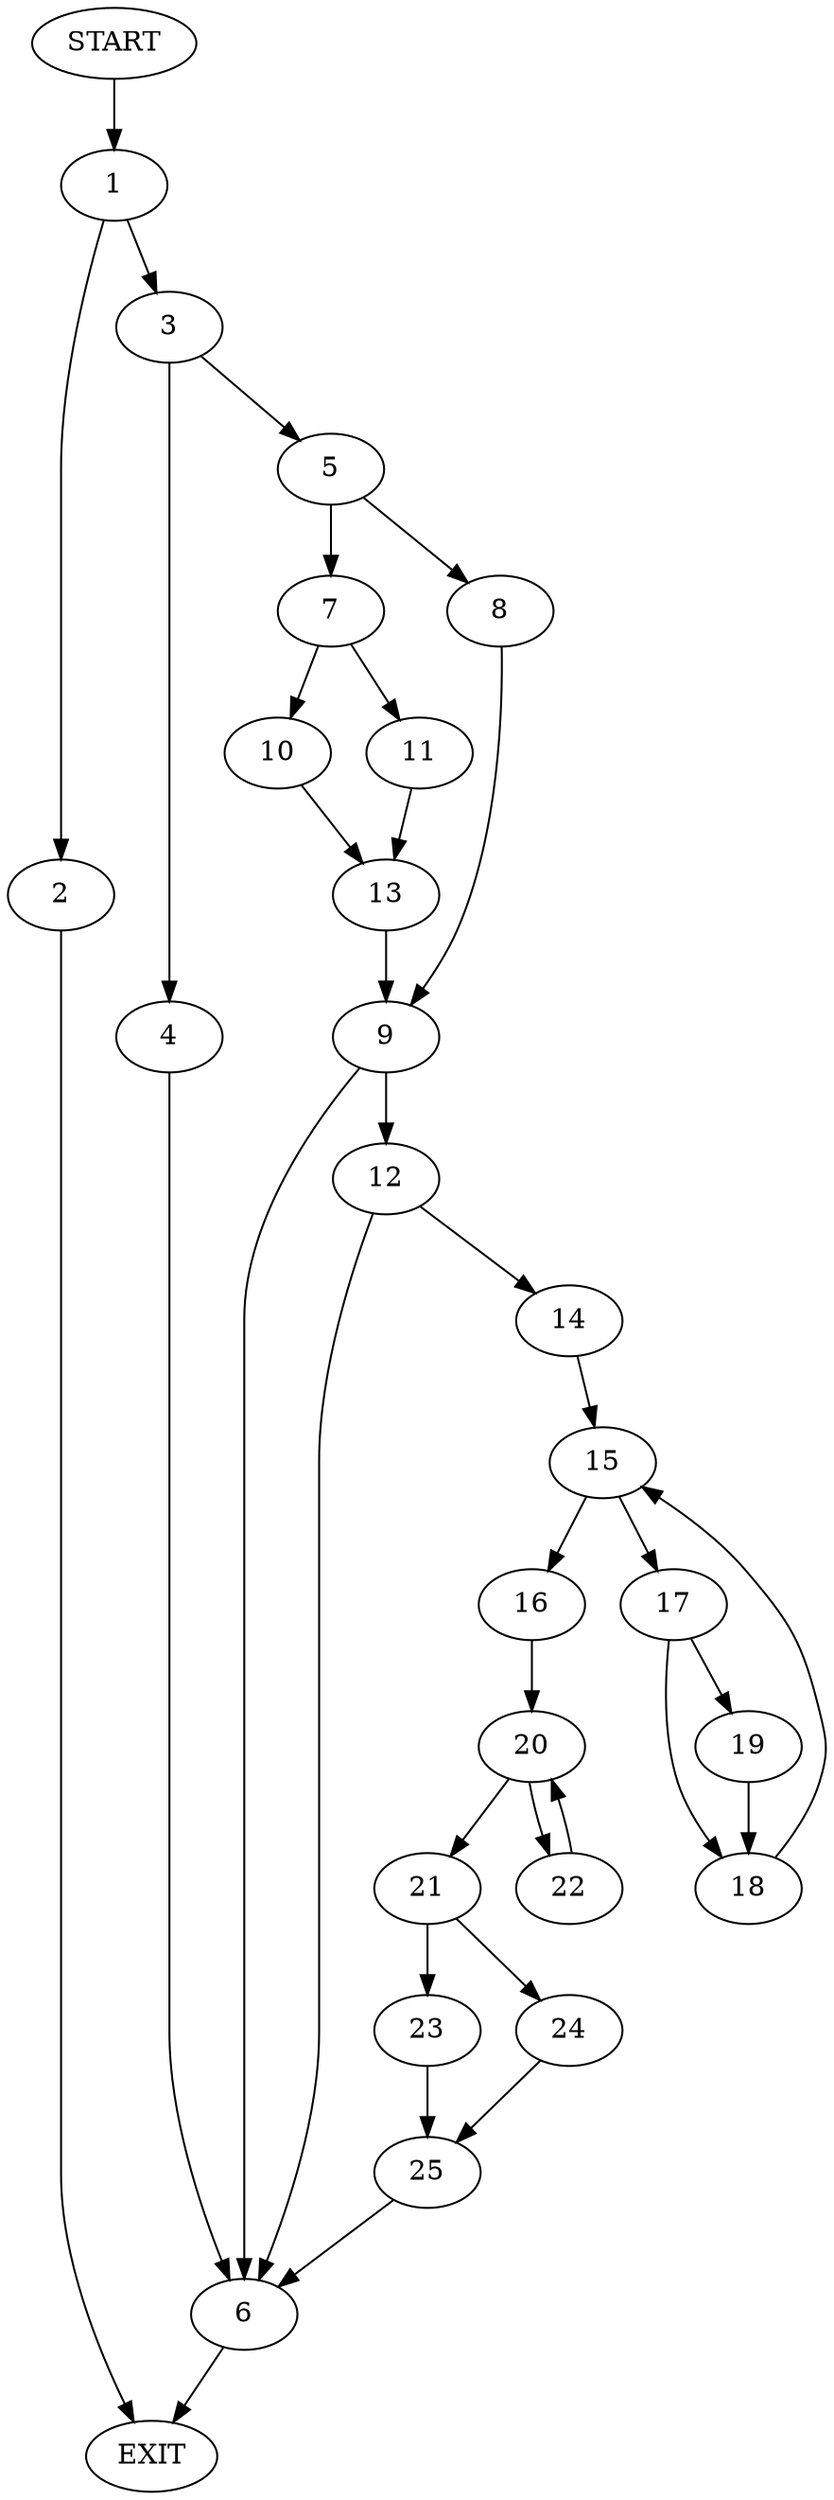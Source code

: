 digraph {
0 [label="START"]
26 [label="EXIT"]
0 -> 1
1 -> 2
1 -> 3
3 -> 4
3 -> 5
2 -> 26
4 -> 6
5 -> 7
5 -> 8
6 -> 26
8 -> 9
7 -> 10
7 -> 11
9 -> 6
9 -> 12
10 -> 13
11 -> 13
13 -> 9
12 -> 6
12 -> 14
14 -> 15
15 -> 16
15 -> 17
17 -> 18
17 -> 19
16 -> 20
18 -> 15
19 -> 18
20 -> 21
20 -> 22
21 -> 23
21 -> 24
22 -> 20
24 -> 25
23 -> 25
25 -> 6
}
